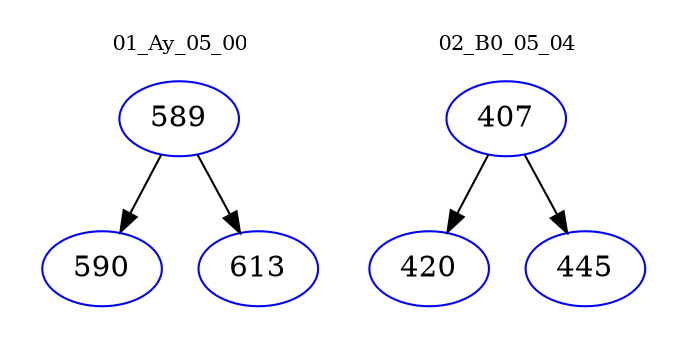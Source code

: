 digraph{
subgraph cluster_0 {
color = white
label = "01_Ay_05_00";
fontsize=10;
T0_589 [label="589", color="blue"]
T0_589 -> T0_590 [color="black"]
T0_590 [label="590", color="blue"]
T0_589 -> T0_613 [color="black"]
T0_613 [label="613", color="blue"]
}
subgraph cluster_1 {
color = white
label = "02_B0_05_04";
fontsize=10;
T1_407 [label="407", color="blue"]
T1_407 -> T1_420 [color="black"]
T1_420 [label="420", color="blue"]
T1_407 -> T1_445 [color="black"]
T1_445 [label="445", color="blue"]
}
}
